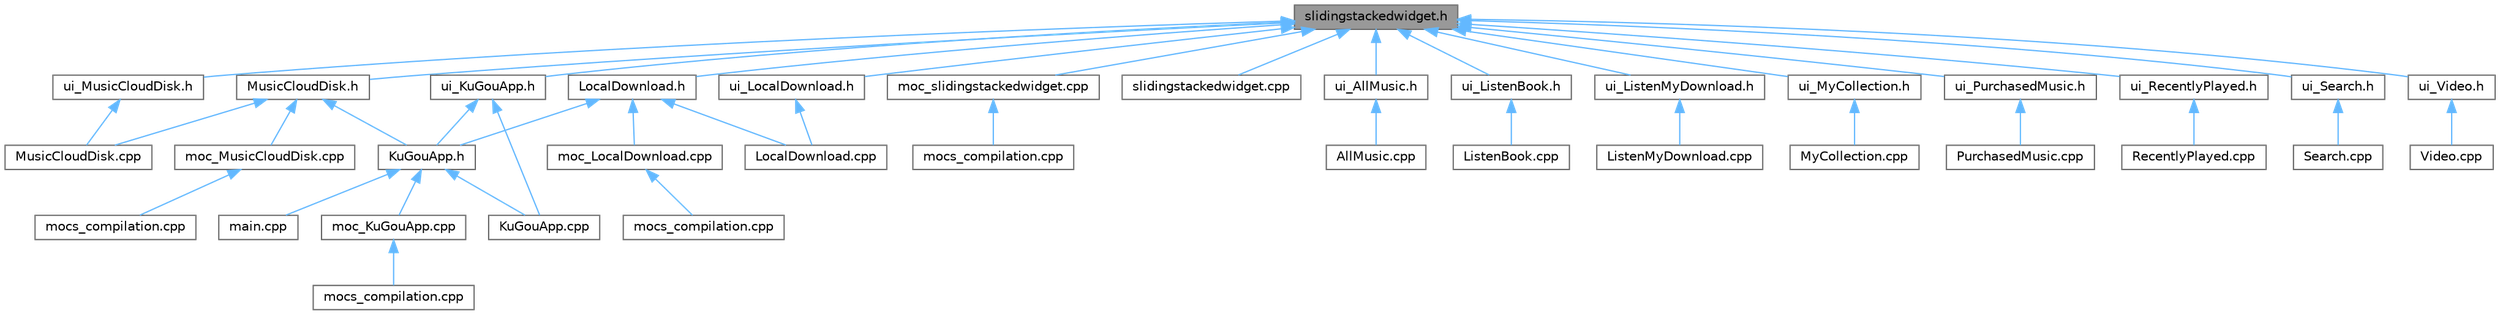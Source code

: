 digraph "slidingstackedwidget.h"
{
 // LATEX_PDF_SIZE
  bgcolor="transparent";
  edge [fontname=Helvetica,fontsize=10,labelfontname=Helvetica,labelfontsize=10];
  node [fontname=Helvetica,fontsize=10,shape=box,height=0.2,width=0.4];
  Node1 [id="Node000001",label="slidingstackedwidget.h",height=0.2,width=0.4,color="gray40", fillcolor="grey60", style="filled", fontcolor="black",tooltip="定义 SlidingStackedWidget 类，提供带滑动动画的堆栈窗口"];
  Node1 -> Node2 [id="edge1_Node000001_Node000002",dir="back",color="steelblue1",style="solid",tooltip=" "];
  Node2 [id="Node000002",label="LocalDownload.h",height=0.2,width=0.4,color="grey40", fillcolor="white", style="filled",URL="$_local_download_8h.html",tooltip="定义 LocalDownload 类，管理本地歌曲、已下载歌曲、已下载视频和正在下载界面"];
  Node2 -> Node3 [id="edge2_Node000002_Node000003",dir="back",color="steelblue1",style="solid",tooltip=" "];
  Node3 [id="Node000003",label="KuGouApp.h",height=0.2,width=0.4,color="grey40", fillcolor="white", style="filled",URL="$_ku_gou_app_8h.html",tooltip="酷狗音乐应用主窗口的头文件，定义 KuGouApp 类"];
  Node3 -> Node4 [id="edge3_Node000003_Node000004",dir="back",color="steelblue1",style="solid",tooltip=" "];
  Node4 [id="Node000004",label="KuGouApp.cpp",height=0.2,width=0.4,color="grey40", fillcolor="white", style="filled",URL="$_ku_gou_app_8cpp.html",tooltip="实现 KuGouApp 类，管理酷狗音乐主界面"];
  Node3 -> Node5 [id="edge4_Node000003_Node000005",dir="back",color="steelblue1",style="solid",tooltip=" "];
  Node5 [id="Node000005",label="main.cpp",height=0.2,width=0.4,color="grey40", fillcolor="white", style="filled",URL="$_ku_gou_start_2main_8cpp.html",tooltip="程序入口文件，初始化日志和单实例应用程序"];
  Node3 -> Node6 [id="edge5_Node000003_Node000006",dir="back",color="steelblue1",style="solid",tooltip=" "];
  Node6 [id="Node000006",label="moc_KuGouApp.cpp",height=0.2,width=0.4,color="grey40", fillcolor="white", style="filled",URL="$moc___ku_gou_app_8cpp.html",tooltip=" "];
  Node6 -> Node7 [id="edge6_Node000006_Node000007",dir="back",color="steelblue1",style="solid",tooltip=" "];
  Node7 [id="Node000007",label="mocs_compilation.cpp",height=0.2,width=0.4,color="grey40", fillcolor="white", style="filled",URL="$_ku_gou_start_2_ku_gou_app_start__autogen_2mocs__compilation_8cpp.html",tooltip=" "];
  Node2 -> Node8 [id="edge7_Node000002_Node000008",dir="back",color="steelblue1",style="solid",tooltip=" "];
  Node8 [id="Node000008",label="LocalDownload.cpp",height=0.2,width=0.4,color="grey40", fillcolor="white", style="filled",URL="$_local_download_8cpp.html",tooltip="实现 LocalDownload 类，管理本地歌曲、已下载歌曲、已下载视频和正在下载界面"];
  Node2 -> Node9 [id="edge8_Node000002_Node000009",dir="back",color="steelblue1",style="solid",tooltip=" "];
  Node9 [id="Node000009",label="moc_LocalDownload.cpp",height=0.2,width=0.4,color="grey40", fillcolor="white", style="filled",URL="$moc___local_download_8cpp.html",tooltip=" "];
  Node9 -> Node10 [id="edge9_Node000009_Node000010",dir="back",color="steelblue1",style="solid",tooltip=" "];
  Node10 [id="Node000010",label="mocs_compilation.cpp",height=0.2,width=0.4,color="grey40", fillcolor="white", style="filled",URL="$_ku_gou_start_2_local_download_2_local_download__autogen_2mocs__compilation_8cpp.html",tooltip=" "];
  Node1 -> Node11 [id="edge10_Node000001_Node000011",dir="back",color="steelblue1",style="solid",tooltip=" "];
  Node11 [id="Node000011",label="MusicCloudDisk.h",height=0.2,width=0.4,color="grey40", fillcolor="white", style="filled",URL="$_music_cloud_disk_8h.html",tooltip="定义 MusicCloudDisk 类，管理云端歌曲（已上传和正在上传）界面"];
  Node11 -> Node3 [id="edge11_Node000011_Node000003",dir="back",color="steelblue1",style="solid",tooltip=" "];
  Node11 -> Node12 [id="edge12_Node000011_Node000012",dir="back",color="steelblue1",style="solid",tooltip=" "];
  Node12 [id="Node000012",label="MusicCloudDisk.cpp",height=0.2,width=0.4,color="grey40", fillcolor="white", style="filled",URL="$_music_cloud_disk_8cpp.html",tooltip="实现 MusicCloudDisk 类，管理云端歌曲（已上传和正在上传）界面"];
  Node11 -> Node13 [id="edge13_Node000011_Node000013",dir="back",color="steelblue1",style="solid",tooltip=" "];
  Node13 [id="Node000013",label="moc_MusicCloudDisk.cpp",height=0.2,width=0.4,color="grey40", fillcolor="white", style="filled",URL="$moc___music_cloud_disk_8cpp.html",tooltip=" "];
  Node13 -> Node14 [id="edge14_Node000013_Node000014",dir="back",color="steelblue1",style="solid",tooltip=" "];
  Node14 [id="Node000014",label="mocs_compilation.cpp",height=0.2,width=0.4,color="grey40", fillcolor="white", style="filled",URL="$_ku_gou_start_2_music_cloud_disk_2_music_cloud_disk__autogen_2mocs__compilation_8cpp.html",tooltip=" "];
  Node1 -> Node15 [id="edge15_Node000001_Node000015",dir="back",color="steelblue1",style="solid",tooltip=" "];
  Node15 [id="Node000015",label="moc_slidingstackedwidget.cpp",height=0.2,width=0.4,color="grey40", fillcolor="white", style="filled",URL="$moc__slidingstackedwidget_8cpp.html",tooltip=" "];
  Node15 -> Node16 [id="edge16_Node000015_Node000016",dir="back",color="steelblue1",style="solid",tooltip=" "];
  Node16 [id="Node000016",label="mocs_compilation.cpp",height=0.2,width=0.4,color="grey40", fillcolor="white", style="filled",URL="$ui_2_my_sliding_stacked_widget_2_my_sliding_stacked_widget__autogen_2mocs__compilation_8cpp.html",tooltip=" "];
  Node1 -> Node17 [id="edge17_Node000001_Node000017",dir="back",color="steelblue1",style="solid",tooltip=" "];
  Node17 [id="Node000017",label="slidingstackedwidget.cpp",height=0.2,width=0.4,color="grey40", fillcolor="white", style="filled",URL="$slidingstackedwidget_8cpp.html",tooltip="实现 SlidingStackedWidget 类，提供带滑动动画的堆栈窗口"];
  Node1 -> Node18 [id="edge18_Node000001_Node000018",dir="back",color="steelblue1",style="solid",tooltip=" "];
  Node18 [id="Node000018",label="ui_AllMusic.h",height=0.2,width=0.4,color="grey40", fillcolor="white", style="filled",URL="$ui___all_music_8h.html",tooltip=" "];
  Node18 -> Node19 [id="edge19_Node000018_Node000019",dir="back",color="steelblue1",style="solid",tooltip=" "];
  Node19 [id="Node000019",label="AllMusic.cpp",height=0.2,width=0.4,color="grey40", fillcolor="white", style="filled",URL="$_all_music_8cpp.html",tooltip="实现 AllMusic 类，提供音乐管理界面功能"];
  Node1 -> Node20 [id="edge20_Node000001_Node000020",dir="back",color="steelblue1",style="solid",tooltip=" "];
  Node20 [id="Node000020",label="ui_KuGouApp.h",height=0.2,width=0.4,color="grey40", fillcolor="white", style="filled",URL="$ui___ku_gou_app_8h.html",tooltip=" "];
  Node20 -> Node4 [id="edge21_Node000020_Node000004",dir="back",color="steelblue1",style="solid",tooltip=" "];
  Node20 -> Node3 [id="edge22_Node000020_Node000003",dir="back",color="steelblue1",style="solid",tooltip=" "];
  Node1 -> Node21 [id="edge23_Node000001_Node000021",dir="back",color="steelblue1",style="solid",tooltip=" "];
  Node21 [id="Node000021",label="ui_ListenBook.h",height=0.2,width=0.4,color="grey40", fillcolor="white", style="filled",URL="$ui___listen_book_8h.html",tooltip=" "];
  Node21 -> Node22 [id="edge24_Node000021_Node000022",dir="back",color="steelblue1",style="solid",tooltip=" "];
  Node22 [id="Node000022",label="ListenBook.cpp",height=0.2,width=0.4,color="grey40", fillcolor="white", style="filled",URL="$_listen_book_8cpp.html",tooltip="实现 ListenBook 类，提供听书主界面功能"];
  Node1 -> Node23 [id="edge25_Node000001_Node000023",dir="back",color="steelblue1",style="solid",tooltip=" "];
  Node23 [id="Node000023",label="ui_ListenMyDownload.h",height=0.2,width=0.4,color="grey40", fillcolor="white", style="filled",URL="$ui___listen_my_download_8h.html",tooltip=" "];
  Node23 -> Node24 [id="edge26_Node000023_Node000024",dir="back",color="steelblue1",style="solid",tooltip=" "];
  Node24 [id="Node000024",label="ListenMyDownload.cpp",height=0.2,width=0.4,color="grey40", fillcolor="white", style="filled",URL="$_listen_my_download_8cpp.html",tooltip="实现 ListenMyDownload 类，提供下载管理界面功能"];
  Node1 -> Node25 [id="edge27_Node000001_Node000025",dir="back",color="steelblue1",style="solid",tooltip=" "];
  Node25 [id="Node000025",label="ui_LocalDownload.h",height=0.2,width=0.4,color="grey40", fillcolor="white", style="filled",URL="$ui___local_download_8h.html",tooltip=" "];
  Node25 -> Node8 [id="edge28_Node000025_Node000008",dir="back",color="steelblue1",style="solid",tooltip=" "];
  Node1 -> Node26 [id="edge29_Node000001_Node000026",dir="back",color="steelblue1",style="solid",tooltip=" "];
  Node26 [id="Node000026",label="ui_MusicCloudDisk.h",height=0.2,width=0.4,color="grey40", fillcolor="white", style="filled",URL="$ui___music_cloud_disk_8h.html",tooltip=" "];
  Node26 -> Node12 [id="edge30_Node000026_Node000012",dir="back",color="steelblue1",style="solid",tooltip=" "];
  Node1 -> Node27 [id="edge31_Node000001_Node000027",dir="back",color="steelblue1",style="solid",tooltip=" "];
  Node27 [id="Node000027",label="ui_MyCollection.h",height=0.2,width=0.4,color="grey40", fillcolor="white", style="filled",URL="$ui___my_collection_8h.html",tooltip=" "];
  Node27 -> Node28 [id="edge32_Node000027_Node000028",dir="back",color="steelblue1",style="solid",tooltip=" "];
  Node28 [id="Node000028",label="MyCollection.cpp",height=0.2,width=0.4,color="grey40", fillcolor="white", style="filled",URL="$_my_collection_8cpp.html",tooltip="实现 MyCollection 类，管理收藏界面"];
  Node1 -> Node29 [id="edge33_Node000001_Node000029",dir="back",color="steelblue1",style="solid",tooltip=" "];
  Node29 [id="Node000029",label="ui_PurchasedMusic.h",height=0.2,width=0.4,color="grey40", fillcolor="white", style="filled",URL="$ui___purchased_music_8h.html",tooltip=" "];
  Node29 -> Node30 [id="edge34_Node000029_Node000030",dir="back",color="steelblue1",style="solid",tooltip=" "];
  Node30 [id="Node000030",label="PurchasedMusic.cpp",height=0.2,width=0.4,color="grey40", fillcolor="white", style="filled",URL="$_purchased_music_8cpp.html",tooltip="实现 PurchasedMusic 类，管理付费音乐界面"];
  Node1 -> Node31 [id="edge35_Node000001_Node000031",dir="back",color="steelblue1",style="solid",tooltip=" "];
  Node31 [id="Node000031",label="ui_RecentlyPlayed.h",height=0.2,width=0.4,color="grey40", fillcolor="white", style="filled",URL="$ui___recently_played_8h.html",tooltip=" "];
  Node31 -> Node32 [id="edge36_Node000031_Node000032",dir="back",color="steelblue1",style="solid",tooltip=" "];
  Node32 [id="Node000032",label="RecentlyPlayed.cpp",height=0.2,width=0.4,color="grey40", fillcolor="white", style="filled",URL="$_recently_played_8cpp.html",tooltip="实现 RecentlyPlayed 类，管理最近播放界面"];
  Node1 -> Node33 [id="edge37_Node000001_Node000033",dir="back",color="steelblue1",style="solid",tooltip=" "];
  Node33 [id="Node000033",label="ui_Search.h",height=0.2,width=0.4,color="grey40", fillcolor="white", style="filled",URL="$ui___search_8h.html",tooltip=" "];
  Node33 -> Node34 [id="edge38_Node000033_Node000034",dir="back",color="steelblue1",style="solid",tooltip=" "];
  Node34 [id="Node000034",label="Search.cpp",height=0.2,width=0.4,color="grey40", fillcolor="white", style="filled",URL="$_search_8cpp.html",tooltip="实现 Search 类，管理搜索界面"];
  Node1 -> Node35 [id="edge39_Node000001_Node000035",dir="back",color="steelblue1",style="solid",tooltip=" "];
  Node35 [id="Node000035",label="ui_Video.h",height=0.2,width=0.4,color="grey40", fillcolor="white", style="filled",URL="$ui___video_8h.html",tooltip=" "];
  Node35 -> Node36 [id="edge40_Node000035_Node000036",dir="back",color="steelblue1",style="solid",tooltip=" "];
  Node36 [id="Node000036",label="Video.cpp",height=0.2,width=0.4,color="grey40", fillcolor="white", style="filled",URL="$_video_8cpp.html",tooltip="实现 Video 类，提供视频界面管理功能"];
}
